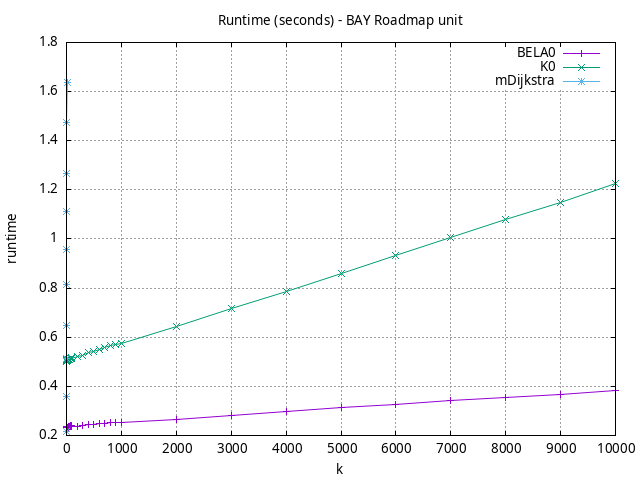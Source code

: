 #!/usr/bin/gnuplot
# -*- coding: utf-8 -*-
#
# results/roadmap/unit/BAY/USA-road-d.BAY.brute-force.runtime.gnuplot
#
# Started on 01/09/2024 14:27:51
# Author: Carlos Linares López
set grid
set xlabel "k"
set ylabel "runtime"

set title "Runtime (seconds) - BAY Roadmap unit"

set terminal png enhanced font "Ariel,10"
set output 'USA-road-d.BAY.brute-force.runtime.png'

plot "-" title "BELA0"      with linesp, "-" title "K0"      with linesp, "-" title "mDijkstra"      with linesp

	1 0.232143159
	2 0.23249341999999995
	3 0.23232743500000005
	4 0.23307717500000005
	5 0.233939663
	6 0.23487081099999998
	7 0.23597008499999997
	8 0.23596395599999997
	9 0.23742917800000005
	10 0.23318592100000005
	20 0.23325358799999996
	30 0.23402707399999997
	40 0.235840471
	50 0.23598074499999996
	60 0.237463403
	70 0.237860785
	80 0.23971304499999999
	90 0.240646383
	100 0.23665360100000005
	200 0.23863006399999998
	300 0.24088154399999998
	400 0.243729807
	500 0.24568013499999997
	600 0.24697642300000003
	700 0.250382824
	800 0.25127192
	900 0.25280045900000003
	1000 0.251037299
	2000 0.26629428400000005
	3000 0.280431264
	4000 0.29610937800000003
	5000 0.311985891
	6000 0.3266896819999999
	7000 0.3419569160000001
	8000 0.3536890230000001
	9000 0.3674806669999999
	10000 0.38179771999999995
end
	1 0.49968131500000007
	2 0.501877981
	3 0.5039823560000001
	4 0.504790159
	5 0.504855542
	6 0.505416774
	7 0.506598621
	8 0.506838902
	9 0.5077494560000001
	10 0.505748561
	20 0.507563035
	30 0.5084219520000001
	40 0.5098075930000001
	50 0.5111679669999999
	60 0.511187326
	70 0.513111836
	80 0.5134787069999999
	90 0.516710808
	100 0.512952543
	200 0.521116287
	300 0.526521466
	400 0.5359947039999999
	500 0.5435593009999999
	600 0.549373268
	700 0.5568716930000001
	800 0.565456873
	900 0.572128383
	1000 0.5731306429999999
	2000 0.6446770940000002
	3000 0.7150407910000002
	4000 0.788008517
	5000 0.8587052199999998
	6000 0.9322255499999998
	7000 1.00680913
	8000 1.07884789
	9000 1.14878693
	10000 1.22418869
end
	1 0.21608765700000002
	2 0.35873491799999996
	3 0.5123123740000001
	4 0.646541447
	5 0.8129745400000004
	6 0.9555242199999999
	7 1.11028148
	8 1.26859156
	9 1.4748605399999997
	10 1.63855147
end
